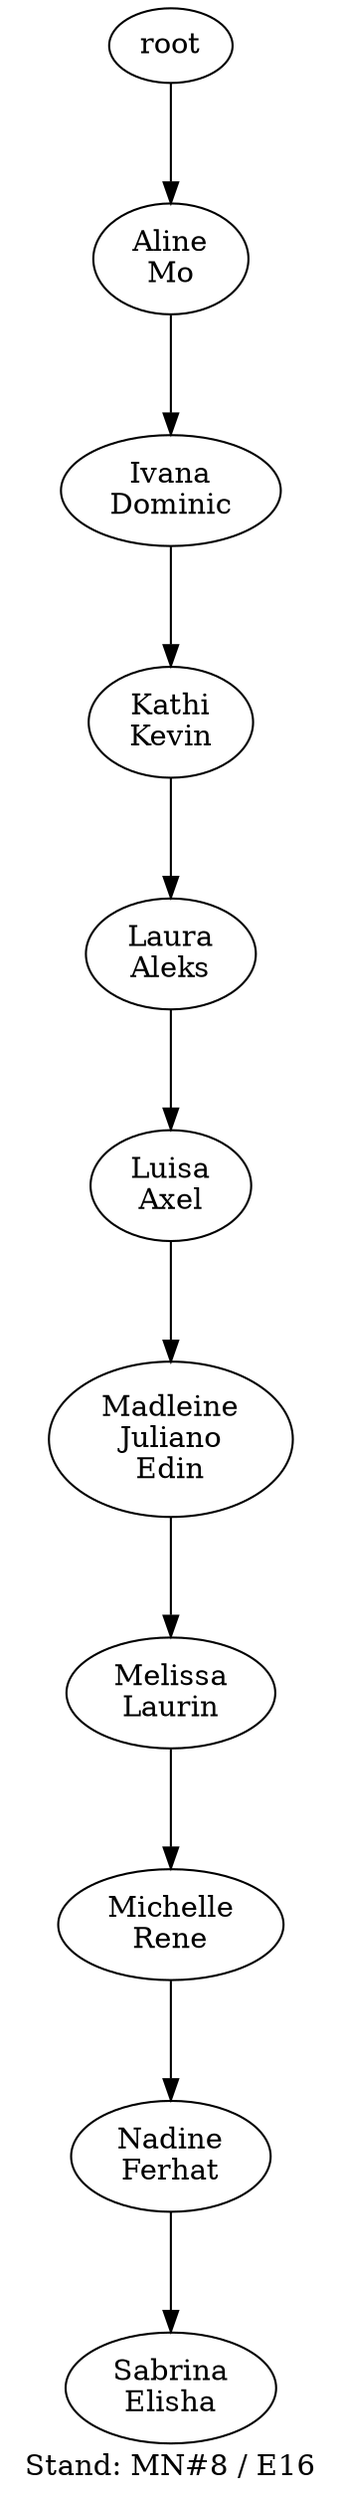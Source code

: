 digraph D { labelloc="b"; label="Stand: MN#8 / E16"; ranksep=0.8;
"root/8"[label="Aline\nMo"]
"root" -> "root/8";
"root/8/2"[label="Ivana\nDominic"]
"root/8" -> "root/8/2";
"root/8/2/6"[label="Kathi\nKevin"]
"root/8/2" -> "root/8/2/6";
"root/8/2/6/0"[label="Laura\nAleks"]
"root/8/2/6" -> "root/8/2/6/0";
"root/8/2/6/0/1"[label="Luisa\nAxel"]
"root/8/2/6/0" -> "root/8/2/6/0/1";
"root/8/2/6/0/1/5,10"[label="Madleine\nJuliano\nEdin"]
"root/8/2/6/0/1" -> "root/8/2/6/0/1/5,10";
"root/8/2/6/0/1/5,10/7"[label="Melissa\nLaurin"]
"root/8/2/6/0/1/5,10" -> "root/8/2/6/0/1/5,10/7";
"root/8/2/6/0/1/5,10/7/9"[label="Michelle\nRene"]
"root/8/2/6/0/1/5,10/7" -> "root/8/2/6/0/1/5,10/7/9";
"root/8/2/6/0/1/5,10/7/9/4"[label="Nadine\nFerhat"]
"root/8/2/6/0/1/5,10/7/9" -> "root/8/2/6/0/1/5,10/7/9/4";
"root/8/2/6/0/1/5,10/7/9/4/3"[label="Sabrina\nElisha"]
"root/8/2/6/0/1/5,10/7/9/4" -> "root/8/2/6/0/1/5,10/7/9/4/3";
}

